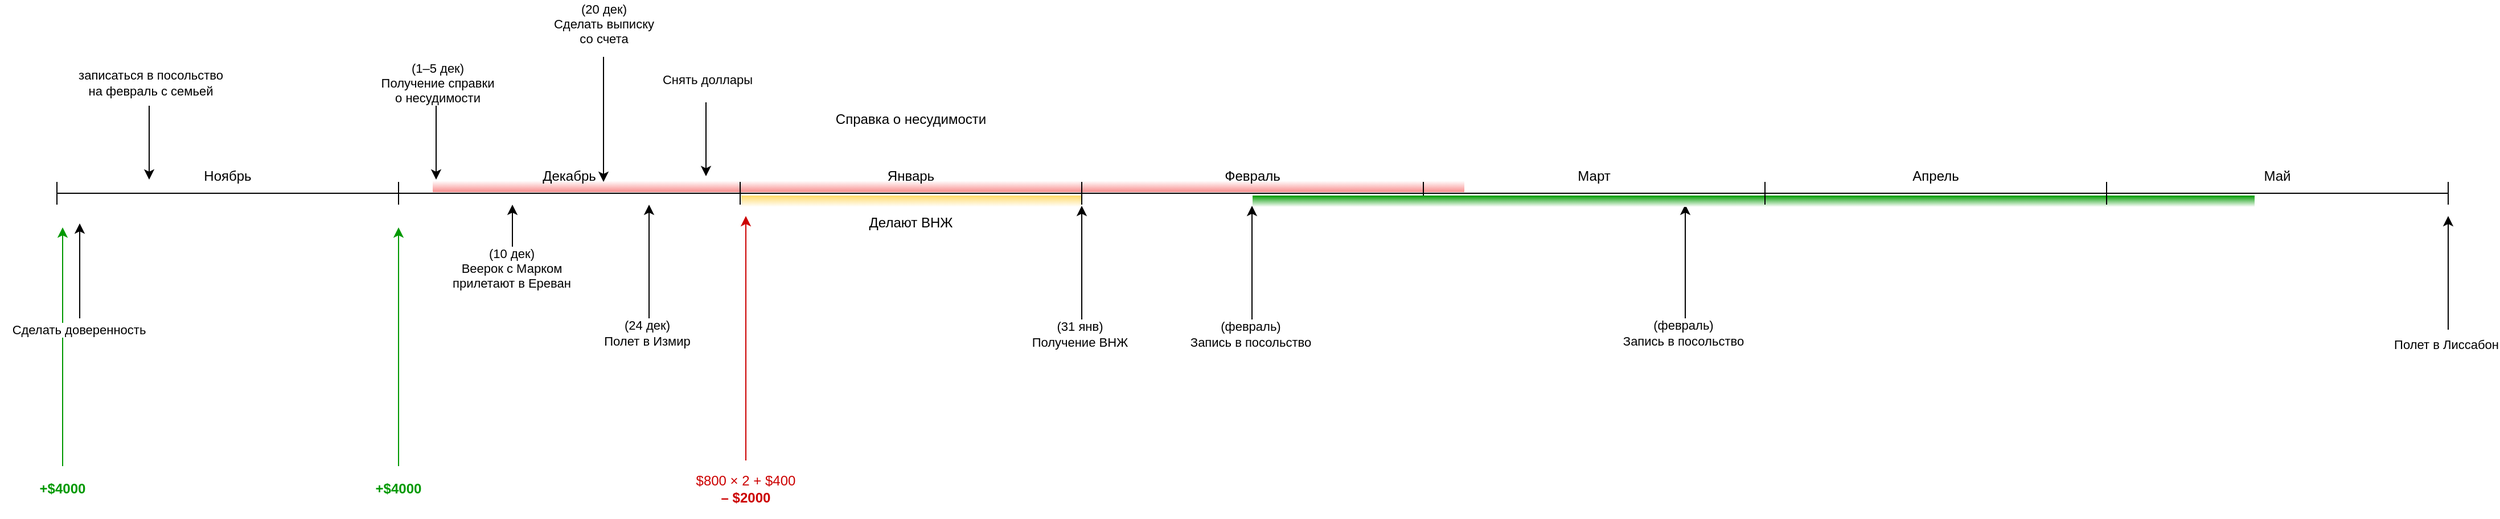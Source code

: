 <mxfile version="20.5.1" type="github">
  <diagram id="JXkJgvmqfbqvkpHv6_zL" name="Page-1">
    <mxGraphModel dx="1358" dy="792" grid="1" gridSize="10" guides="1" tooltips="1" connect="1" arrows="1" fold="1" page="1" pageScale="1" pageWidth="827" pageHeight="1169" math="0" shadow="0">
      <root>
        <mxCell id="0" />
        <mxCell id="1" parent="0" />
        <mxCell id="IPj3DiEYcI8KrJd8g6xb-30" value="" style="rounded=0;whiteSpace=wrap;html=1;fillColor=#F88D8D;strokeColor=none;gradientColor=#FFFFFF;gradientDirection=north;" vertex="1" parent="1">
          <mxGeometry x="410" y="189" width="906" height="10" as="geometry" />
        </mxCell>
        <mxCell id="IPj3DiEYcI8KrJd8g6xb-26" value="" style="rounded=0;whiteSpace=wrap;html=1;fillColor=#FFFFFF;strokeColor=none;gradientColor=#FFD966;direction=west;" vertex="1" parent="1">
          <mxGeometry x="681" y="202" width="299" height="10" as="geometry" />
        </mxCell>
        <mxCell id="IPj3DiEYcI8KrJd8g6xb-11" value="" style="group" vertex="1" connectable="0" parent="1">
          <mxGeometry x="680" y="190" width="300" height="20" as="geometry" />
        </mxCell>
        <mxCell id="IPj3DiEYcI8KrJd8g6xb-12" value="" style="endArrow=none;html=1;rounded=0;" edge="1" parent="IPj3DiEYcI8KrJd8g6xb-11">
          <mxGeometry width="50" height="50" relative="1" as="geometry">
            <mxPoint y="10" as="sourcePoint" />
            <mxPoint x="300" y="10" as="targetPoint" />
          </mxGeometry>
        </mxCell>
        <mxCell id="IPj3DiEYcI8KrJd8g6xb-13" value="" style="endArrow=none;html=1;rounded=0;" edge="1" parent="IPj3DiEYcI8KrJd8g6xb-11">
          <mxGeometry width="50" height="50" relative="1" as="geometry">
            <mxPoint y="20" as="sourcePoint" />
            <mxPoint as="targetPoint" />
          </mxGeometry>
        </mxCell>
        <mxCell id="IPj3DiEYcI8KrJd8g6xb-14" value="" style="endArrow=none;html=1;rounded=0;" edge="1" parent="IPj3DiEYcI8KrJd8g6xb-11">
          <mxGeometry width="50" height="50" relative="1" as="geometry">
            <mxPoint x="300" y="20" as="sourcePoint" />
            <mxPoint x="300" as="targetPoint" />
          </mxGeometry>
        </mxCell>
        <mxCell id="IPj3DiEYcI8KrJd8g6xb-54" value="" style="group" vertex="1" connectable="0" parent="1">
          <mxGeometry x="1280" y="190" width="300" height="20" as="geometry" />
        </mxCell>
        <mxCell id="IPj3DiEYcI8KrJd8g6xb-55" value="" style="endArrow=none;html=1;rounded=0;" edge="1" parent="IPj3DiEYcI8KrJd8g6xb-54">
          <mxGeometry width="50" height="50" relative="1" as="geometry">
            <mxPoint y="10" as="sourcePoint" />
            <mxPoint x="300" y="10" as="targetPoint" />
          </mxGeometry>
        </mxCell>
        <mxCell id="IPj3DiEYcI8KrJd8g6xb-56" value="" style="endArrow=none;html=1;rounded=0;" edge="1" parent="IPj3DiEYcI8KrJd8g6xb-54">
          <mxGeometry width="50" height="50" relative="1" as="geometry">
            <mxPoint y="20" as="sourcePoint" />
            <mxPoint as="targetPoint" />
          </mxGeometry>
        </mxCell>
        <mxCell id="IPj3DiEYcI8KrJd8g6xb-57" value="" style="endArrow=none;html=1;rounded=0;" edge="1" parent="IPj3DiEYcI8KrJd8g6xb-54">
          <mxGeometry width="50" height="50" relative="1" as="geometry">
            <mxPoint x="300" y="20" as="sourcePoint" />
            <mxPoint x="300" as="targetPoint" />
          </mxGeometry>
        </mxCell>
        <mxCell id="IPj3DiEYcI8KrJd8g6xb-4" value="" style="group" vertex="1" connectable="0" parent="1">
          <mxGeometry x="80" y="190" width="300" height="20" as="geometry" />
        </mxCell>
        <mxCell id="IPj3DiEYcI8KrJd8g6xb-1" value="" style="endArrow=none;html=1;rounded=0;" edge="1" parent="IPj3DiEYcI8KrJd8g6xb-4">
          <mxGeometry width="50" height="50" relative="1" as="geometry">
            <mxPoint y="10" as="sourcePoint" />
            <mxPoint x="300" y="10" as="targetPoint" />
          </mxGeometry>
        </mxCell>
        <mxCell id="IPj3DiEYcI8KrJd8g6xb-2" value="" style="endArrow=none;html=1;rounded=0;" edge="1" parent="IPj3DiEYcI8KrJd8g6xb-4">
          <mxGeometry width="50" height="50" relative="1" as="geometry">
            <mxPoint y="20" as="sourcePoint" />
            <mxPoint as="targetPoint" />
          </mxGeometry>
        </mxCell>
        <mxCell id="IPj3DiEYcI8KrJd8g6xb-3" value="" style="endArrow=none;html=1;rounded=0;" edge="1" parent="IPj3DiEYcI8KrJd8g6xb-4">
          <mxGeometry width="50" height="50" relative="1" as="geometry">
            <mxPoint x="300" y="20" as="sourcePoint" />
            <mxPoint x="300" as="targetPoint" />
          </mxGeometry>
        </mxCell>
        <mxCell id="IPj3DiEYcI8KrJd8g6xb-5" value="" style="group" vertex="1" connectable="0" parent="1">
          <mxGeometry x="380" y="190" width="300" height="20" as="geometry" />
        </mxCell>
        <mxCell id="IPj3DiEYcI8KrJd8g6xb-6" value="" style="endArrow=none;html=1;rounded=0;" edge="1" parent="IPj3DiEYcI8KrJd8g6xb-5">
          <mxGeometry width="50" height="50" relative="1" as="geometry">
            <mxPoint y="10" as="sourcePoint" />
            <mxPoint x="300" y="10" as="targetPoint" />
          </mxGeometry>
        </mxCell>
        <mxCell id="IPj3DiEYcI8KrJd8g6xb-7" value="" style="endArrow=none;html=1;rounded=0;" edge="1" parent="IPj3DiEYcI8KrJd8g6xb-5">
          <mxGeometry width="50" height="50" relative="1" as="geometry">
            <mxPoint y="20" as="sourcePoint" />
            <mxPoint as="targetPoint" />
          </mxGeometry>
        </mxCell>
        <mxCell id="IPj3DiEYcI8KrJd8g6xb-8" value="" style="endArrow=none;html=1;rounded=0;" edge="1" parent="IPj3DiEYcI8KrJd8g6xb-5">
          <mxGeometry width="50" height="50" relative="1" as="geometry">
            <mxPoint x="300" y="20" as="sourcePoint" />
            <mxPoint x="300" as="targetPoint" />
          </mxGeometry>
        </mxCell>
        <mxCell id="IPj3DiEYcI8KrJd8g6xb-16" value="Ноябрь" style="text;html=1;strokeColor=none;fillColor=none;align=center;verticalAlign=middle;whiteSpace=wrap;rounded=0;" vertex="1" parent="1">
          <mxGeometry x="200" y="170" width="60" height="30" as="geometry" />
        </mxCell>
        <mxCell id="IPj3DiEYcI8KrJd8g6xb-17" value="Декабрь" style="text;html=1;strokeColor=none;fillColor=none;align=center;verticalAlign=middle;whiteSpace=wrap;rounded=0;" vertex="1" parent="1">
          <mxGeometry x="500" y="170" width="60" height="30" as="geometry" />
        </mxCell>
        <mxCell id="IPj3DiEYcI8KrJd8g6xb-18" value="Январь" style="text;html=1;strokeColor=none;fillColor=none;align=center;verticalAlign=middle;whiteSpace=wrap;rounded=0;" vertex="1" parent="1">
          <mxGeometry x="800" y="170" width="60" height="30" as="geometry" />
        </mxCell>
        <mxCell id="IPj3DiEYcI8KrJd8g6xb-19" value="" style="endArrow=classic;html=1;rounded=0;" edge="1" parent="1">
          <mxGeometry width="50" height="50" relative="1" as="geometry">
            <mxPoint x="480" y="250" as="sourcePoint" />
            <mxPoint x="480" y="210" as="targetPoint" />
          </mxGeometry>
        </mxCell>
        <mxCell id="IPj3DiEYcI8KrJd8g6xb-21" value="(10 дек)&lt;br&gt;Веерок с Марком&lt;br&gt;прилетают в Ереван" style="edgeLabel;html=1;align=center;verticalAlign=middle;resizable=0;points=[];" vertex="1" connectable="0" parent="IPj3DiEYcI8KrJd8g6xb-19">
          <mxGeometry x="-0.61" y="1" relative="1" as="geometry">
            <mxPoint y="24" as="offset" />
          </mxGeometry>
        </mxCell>
        <mxCell id="IPj3DiEYcI8KrJd8g6xb-22" value="" style="endArrow=classic;html=1;rounded=0;" edge="1" parent="1">
          <mxGeometry width="50" height="50" relative="1" as="geometry">
            <mxPoint x="560" y="80" as="sourcePoint" />
            <mxPoint x="560" y="190" as="targetPoint" />
          </mxGeometry>
        </mxCell>
        <mxCell id="IPj3DiEYcI8KrJd8g6xb-23" value="(20 дек)&lt;br&gt;Сделать выписку&lt;br&gt;со счета" style="edgeLabel;html=1;align=center;verticalAlign=middle;resizable=0;points=[];" vertex="1" connectable="0" parent="IPj3DiEYcI8KrJd8g6xb-22">
          <mxGeometry x="-0.61" y="1" relative="1" as="geometry">
            <mxPoint x="-1" y="-51" as="offset" />
          </mxGeometry>
        </mxCell>
        <mxCell id="IPj3DiEYcI8KrJd8g6xb-24" value="" style="endArrow=classic;html=1;rounded=0;" edge="1" parent="1">
          <mxGeometry width="50" height="50" relative="1" as="geometry">
            <mxPoint x="600" y="310" as="sourcePoint" />
            <mxPoint x="600" y="210" as="targetPoint" />
          </mxGeometry>
        </mxCell>
        <mxCell id="IPj3DiEYcI8KrJd8g6xb-25" value="(24 дек)&lt;br&gt;Полет в Измир" style="edgeLabel;html=1;align=center;verticalAlign=middle;resizable=0;points=[];" vertex="1" connectable="0" parent="IPj3DiEYcI8KrJd8g6xb-24">
          <mxGeometry x="-0.61" y="1" relative="1" as="geometry">
            <mxPoint x="-1" y="32" as="offset" />
          </mxGeometry>
        </mxCell>
        <mxCell id="IPj3DiEYcI8KrJd8g6xb-27" value="Делают ВНЖ" style="text;html=1;strokeColor=none;fillColor=none;align=center;verticalAlign=middle;whiteSpace=wrap;rounded=0;" vertex="1" parent="1">
          <mxGeometry x="770" y="211" width="120" height="30" as="geometry" />
        </mxCell>
        <mxCell id="IPj3DiEYcI8KrJd8g6xb-28" value="" style="endArrow=classic;html=1;rounded=0;" edge="1" parent="1">
          <mxGeometry width="50" height="50" relative="1" as="geometry">
            <mxPoint x="413" y="123" as="sourcePoint" />
            <mxPoint x="413" y="188" as="targetPoint" />
          </mxGeometry>
        </mxCell>
        <mxCell id="IPj3DiEYcI8KrJd8g6xb-29" value="(1–5 дек)&lt;br&gt;Получение справки&lt;br&gt;о несудимости" style="edgeLabel;html=1;align=center;verticalAlign=middle;resizable=0;points=[];" vertex="1" connectable="0" parent="IPj3DiEYcI8KrJd8g6xb-28">
          <mxGeometry x="-0.61" y="1" relative="1" as="geometry">
            <mxPoint y="-33" as="offset" />
          </mxGeometry>
        </mxCell>
        <mxCell id="IPj3DiEYcI8KrJd8g6xb-31" value="" style="group" vertex="1" connectable="0" parent="1">
          <mxGeometry x="980" y="190" width="300" height="20" as="geometry" />
        </mxCell>
        <mxCell id="IPj3DiEYcI8KrJd8g6xb-32" value="" style="endArrow=none;html=1;rounded=0;" edge="1" parent="IPj3DiEYcI8KrJd8g6xb-31">
          <mxGeometry width="50" height="50" relative="1" as="geometry">
            <mxPoint y="10" as="sourcePoint" />
            <mxPoint x="300" y="10" as="targetPoint" />
          </mxGeometry>
        </mxCell>
        <mxCell id="IPj3DiEYcI8KrJd8g6xb-33" value="" style="endArrow=none;html=1;rounded=0;" edge="1" parent="IPj3DiEYcI8KrJd8g6xb-31">
          <mxGeometry width="50" height="50" relative="1" as="geometry">
            <mxPoint y="20" as="sourcePoint" />
            <mxPoint as="targetPoint" />
          </mxGeometry>
        </mxCell>
        <mxCell id="IPj3DiEYcI8KrJd8g6xb-34" value="" style="endArrow=none;html=1;rounded=0;" edge="1" parent="IPj3DiEYcI8KrJd8g6xb-31">
          <mxGeometry width="50" height="50" relative="1" as="geometry">
            <mxPoint x="300" y="20" as="sourcePoint" />
            <mxPoint x="300" as="targetPoint" />
          </mxGeometry>
        </mxCell>
        <mxCell id="IPj3DiEYcI8KrJd8g6xb-35" value="Справка о несудимости" style="text;html=1;strokeColor=none;fillColor=none;align=center;verticalAlign=middle;whiteSpace=wrap;rounded=0;" vertex="1" parent="1">
          <mxGeometry x="710" y="120" width="240" height="30" as="geometry" />
        </mxCell>
        <mxCell id="IPj3DiEYcI8KrJd8g6xb-36" value="Февраль" style="text;html=1;strokeColor=none;fillColor=none;align=center;verticalAlign=middle;whiteSpace=wrap;rounded=0;" vertex="1" parent="1">
          <mxGeometry x="1100" y="170" width="60" height="30" as="geometry" />
        </mxCell>
        <mxCell id="IPj3DiEYcI8KrJd8g6xb-37" value="" style="endArrow=classic;html=1;rounded=0;" edge="1" parent="1">
          <mxGeometry width="50" height="50" relative="1" as="geometry">
            <mxPoint x="1129.5" y="311" as="sourcePoint" />
            <mxPoint x="1129.5" y="211" as="targetPoint" />
          </mxGeometry>
        </mxCell>
        <mxCell id="IPj3DiEYcI8KrJd8g6xb-38" value="(февраль)&lt;br&gt;Запись в посольство" style="edgeLabel;html=1;align=center;verticalAlign=middle;resizable=0;points=[];" vertex="1" connectable="0" parent="IPj3DiEYcI8KrJd8g6xb-37">
          <mxGeometry x="-0.61" y="1" relative="1" as="geometry">
            <mxPoint x="-1" y="32" as="offset" />
          </mxGeometry>
        </mxCell>
        <mxCell id="IPj3DiEYcI8KrJd8g6xb-39" value="" style="endArrow=classic;html=1;rounded=0;" edge="1" parent="1">
          <mxGeometry width="50" height="50" relative="1" as="geometry">
            <mxPoint x="980" y="311" as="sourcePoint" />
            <mxPoint x="980" y="211" as="targetPoint" />
          </mxGeometry>
        </mxCell>
        <mxCell id="IPj3DiEYcI8KrJd8g6xb-40" value="(31 янв)&lt;br&gt;Получение ВНЖ" style="edgeLabel;html=1;align=center;verticalAlign=middle;resizable=0;points=[];" vertex="1" connectable="0" parent="IPj3DiEYcI8KrJd8g6xb-39">
          <mxGeometry x="-0.61" y="1" relative="1" as="geometry">
            <mxPoint x="-1" y="32" as="offset" />
          </mxGeometry>
        </mxCell>
        <mxCell id="IPj3DiEYcI8KrJd8g6xb-47" style="edgeStyle=orthogonalEdgeStyle;rounded=0;orthogonalLoop=1;jettySize=auto;html=1;fontColor=#CC0000;strokeColor=#CC0000;" edge="1" parent="1" source="IPj3DiEYcI8KrJd8g6xb-46">
          <mxGeometry relative="1" as="geometry">
            <mxPoint x="685" y="220" as="targetPoint" />
          </mxGeometry>
        </mxCell>
        <mxCell id="IPj3DiEYcI8KrJd8g6xb-46" value="$800 × 2 +&amp;nbsp;$400&lt;br&gt;&lt;b&gt;– $2000&lt;/b&gt;" style="text;html=1;strokeColor=none;fillColor=none;align=center;verticalAlign=middle;whiteSpace=wrap;rounded=0;fontColor=#CC0000;" vertex="1" parent="1">
          <mxGeometry x="630" y="435" width="110" height="50" as="geometry" />
        </mxCell>
        <mxCell id="IPj3DiEYcI8KrJd8g6xb-50" style="edgeStyle=orthogonalEdgeStyle;rounded=0;orthogonalLoop=1;jettySize=auto;html=1;strokeColor=#009900;fontColor=#009900;" edge="1" parent="1" source="IPj3DiEYcI8KrJd8g6xb-49">
          <mxGeometry relative="1" as="geometry">
            <mxPoint x="85" y="230" as="targetPoint" />
          </mxGeometry>
        </mxCell>
        <mxCell id="IPj3DiEYcI8KrJd8g6xb-49" value="+$4000" style="text;html=1;strokeColor=none;fillColor=none;align=center;verticalAlign=middle;whiteSpace=wrap;rounded=0;fontColor=#009900;fontStyle=1" vertex="1" parent="1">
          <mxGeometry x="30" y="440" width="110" height="40" as="geometry" />
        </mxCell>
        <mxCell id="IPj3DiEYcI8KrJd8g6xb-52" style="edgeStyle=orthogonalEdgeStyle;rounded=0;orthogonalLoop=1;jettySize=auto;html=1;strokeColor=#009900;fontColor=#009900;" edge="1" parent="1" source="IPj3DiEYcI8KrJd8g6xb-53">
          <mxGeometry relative="1" as="geometry">
            <mxPoint x="380" y="230" as="targetPoint" />
          </mxGeometry>
        </mxCell>
        <mxCell id="IPj3DiEYcI8KrJd8g6xb-53" value="+$4000" style="text;html=1;strokeColor=none;fillColor=none;align=center;verticalAlign=middle;whiteSpace=wrap;rounded=0;fontColor=#009900;fontStyle=1" vertex="1" parent="1">
          <mxGeometry x="325" y="440" width="110" height="40" as="geometry" />
        </mxCell>
        <mxCell id="IPj3DiEYcI8KrJd8g6xb-58" value="Март" style="text;html=1;strokeColor=none;fillColor=none;align=center;verticalAlign=middle;whiteSpace=wrap;rounded=0;" vertex="1" parent="1">
          <mxGeometry x="1400" y="170" width="60" height="30" as="geometry" />
        </mxCell>
        <mxCell id="IPj3DiEYcI8KrJd8g6xb-59" value="" style="endArrow=classic;html=1;rounded=0;" edge="1" parent="1">
          <mxGeometry width="50" height="50" relative="1" as="geometry">
            <mxPoint x="1510" y="310" as="sourcePoint" />
            <mxPoint x="1510" y="210" as="targetPoint" />
          </mxGeometry>
        </mxCell>
        <mxCell id="IPj3DiEYcI8KrJd8g6xb-60" value="(февраль)&lt;br&gt;Запись в посольство" style="edgeLabel;html=1;align=center;verticalAlign=middle;resizable=0;points=[];" vertex="1" connectable="0" parent="IPj3DiEYcI8KrJd8g6xb-59">
          <mxGeometry x="-0.61" y="1" relative="1" as="geometry">
            <mxPoint x="-1" y="32" as="offset" />
          </mxGeometry>
        </mxCell>
        <mxCell id="IPj3DiEYcI8KrJd8g6xb-61" value="" style="rounded=0;whiteSpace=wrap;html=1;fillColor=#FFFFFF;strokeColor=none;gradientColor=#009900;direction=west;" vertex="1" parent="1">
          <mxGeometry x="1130" y="202" width="880" height="10" as="geometry" />
        </mxCell>
        <mxCell id="IPj3DiEYcI8KrJd8g6xb-62" value="" style="group" vertex="1" connectable="0" parent="1">
          <mxGeometry x="1580" y="190" width="300" height="20" as="geometry" />
        </mxCell>
        <mxCell id="IPj3DiEYcI8KrJd8g6xb-63" value="" style="endArrow=none;html=1;rounded=0;" edge="1" parent="IPj3DiEYcI8KrJd8g6xb-62">
          <mxGeometry width="50" height="50" relative="1" as="geometry">
            <mxPoint y="10" as="sourcePoint" />
            <mxPoint x="300" y="10" as="targetPoint" />
          </mxGeometry>
        </mxCell>
        <mxCell id="IPj3DiEYcI8KrJd8g6xb-64" value="" style="endArrow=none;html=1;rounded=0;" edge="1" parent="IPj3DiEYcI8KrJd8g6xb-62">
          <mxGeometry width="50" height="50" relative="1" as="geometry">
            <mxPoint y="20" as="sourcePoint" />
            <mxPoint as="targetPoint" />
          </mxGeometry>
        </mxCell>
        <mxCell id="IPj3DiEYcI8KrJd8g6xb-65" value="" style="endArrow=none;html=1;rounded=0;" edge="1" parent="IPj3DiEYcI8KrJd8g6xb-62">
          <mxGeometry width="50" height="50" relative="1" as="geometry">
            <mxPoint x="300" y="20" as="sourcePoint" />
            <mxPoint x="300" as="targetPoint" />
          </mxGeometry>
        </mxCell>
        <mxCell id="IPj3DiEYcI8KrJd8g6xb-66" value="Апрель" style="text;html=1;strokeColor=none;fillColor=none;align=center;verticalAlign=middle;whiteSpace=wrap;rounded=0;" vertex="1" parent="1">
          <mxGeometry x="1700" y="170" width="60" height="30" as="geometry" />
        </mxCell>
        <mxCell id="IPj3DiEYcI8KrJd8g6xb-67" value="" style="group" vertex="1" connectable="0" parent="1">
          <mxGeometry x="1880" y="190" width="300" height="20" as="geometry" />
        </mxCell>
        <mxCell id="IPj3DiEYcI8KrJd8g6xb-68" value="" style="endArrow=none;html=1;rounded=0;" edge="1" parent="IPj3DiEYcI8KrJd8g6xb-67">
          <mxGeometry width="50" height="50" relative="1" as="geometry">
            <mxPoint y="10" as="sourcePoint" />
            <mxPoint x="300" y="10" as="targetPoint" />
          </mxGeometry>
        </mxCell>
        <mxCell id="IPj3DiEYcI8KrJd8g6xb-69" value="" style="endArrow=none;html=1;rounded=0;" edge="1" parent="IPj3DiEYcI8KrJd8g6xb-67">
          <mxGeometry width="50" height="50" relative="1" as="geometry">
            <mxPoint y="20" as="sourcePoint" />
            <mxPoint as="targetPoint" />
          </mxGeometry>
        </mxCell>
        <mxCell id="IPj3DiEYcI8KrJd8g6xb-70" value="" style="endArrow=none;html=1;rounded=0;" edge="1" parent="IPj3DiEYcI8KrJd8g6xb-67">
          <mxGeometry width="50" height="50" relative="1" as="geometry">
            <mxPoint x="300" y="20" as="sourcePoint" />
            <mxPoint x="300" as="targetPoint" />
          </mxGeometry>
        </mxCell>
        <mxCell id="IPj3DiEYcI8KrJd8g6xb-71" value="Май" style="text;html=1;strokeColor=none;fillColor=none;align=center;verticalAlign=middle;whiteSpace=wrap;rounded=0;" vertex="1" parent="1">
          <mxGeometry x="2000" y="170" width="60" height="30" as="geometry" />
        </mxCell>
        <mxCell id="IPj3DiEYcI8KrJd8g6xb-72" value="" style="endArrow=classic;html=1;rounded=0;" edge="1" parent="1">
          <mxGeometry width="50" height="50" relative="1" as="geometry">
            <mxPoint x="2180" y="320" as="sourcePoint" />
            <mxPoint x="2180" y="220" as="targetPoint" />
          </mxGeometry>
        </mxCell>
        <mxCell id="IPj3DiEYcI8KrJd8g6xb-73" value="Полет в Лиссабон" style="edgeLabel;html=1;align=center;verticalAlign=middle;resizable=0;points=[];" vertex="1" connectable="0" parent="IPj3DiEYcI8KrJd8g6xb-72">
          <mxGeometry x="-0.61" y="1" relative="1" as="geometry">
            <mxPoint x="-1" y="32" as="offset" />
          </mxGeometry>
        </mxCell>
        <mxCell id="IPj3DiEYcI8KrJd8g6xb-76" value="" style="endArrow=classic;html=1;rounded=0;" edge="1" parent="1">
          <mxGeometry width="50" height="50" relative="1" as="geometry">
            <mxPoint x="161" y="123" as="sourcePoint" />
            <mxPoint x="161" y="188" as="targetPoint" />
          </mxGeometry>
        </mxCell>
        <mxCell id="IPj3DiEYcI8KrJd8g6xb-77" value="записаться в посольство&lt;br&gt;на февраль с семьей" style="edgeLabel;html=1;align=center;verticalAlign=middle;resizable=0;points=[];" vertex="1" connectable="0" parent="IPj3DiEYcI8KrJd8g6xb-76">
          <mxGeometry x="-0.61" y="1" relative="1" as="geometry">
            <mxPoint y="-33" as="offset" />
          </mxGeometry>
        </mxCell>
        <mxCell id="IPj3DiEYcI8KrJd8g6xb-78" value="" style="endArrow=classic;html=1;rounded=0;" edge="1" parent="1">
          <mxGeometry width="50" height="50" relative="1" as="geometry">
            <mxPoint x="650" y="120" as="sourcePoint" />
            <mxPoint x="650" y="185" as="targetPoint" />
          </mxGeometry>
        </mxCell>
        <mxCell id="IPj3DiEYcI8KrJd8g6xb-79" value="Снять доллары" style="edgeLabel;html=1;align=center;verticalAlign=middle;resizable=0;points=[];" vertex="1" connectable="0" parent="IPj3DiEYcI8KrJd8g6xb-78">
          <mxGeometry x="-0.61" y="1" relative="1" as="geometry">
            <mxPoint y="-33" as="offset" />
          </mxGeometry>
        </mxCell>
        <mxCell id="IPj3DiEYcI8KrJd8g6xb-80" value="" style="endArrow=classic;html=1;rounded=0;" edge="1" parent="1">
          <mxGeometry width="50" height="50" relative="1" as="geometry">
            <mxPoint x="100" y="310" as="sourcePoint" />
            <mxPoint x="100" y="226.5" as="targetPoint" />
          </mxGeometry>
        </mxCell>
        <mxCell id="IPj3DiEYcI8KrJd8g6xb-81" value="Сделать доверенность" style="edgeLabel;html=1;align=center;verticalAlign=middle;resizable=0;points=[];" vertex="1" connectable="0" parent="IPj3DiEYcI8KrJd8g6xb-80">
          <mxGeometry x="-0.61" y="1" relative="1" as="geometry">
            <mxPoint y="26" as="offset" />
          </mxGeometry>
        </mxCell>
      </root>
    </mxGraphModel>
  </diagram>
</mxfile>
